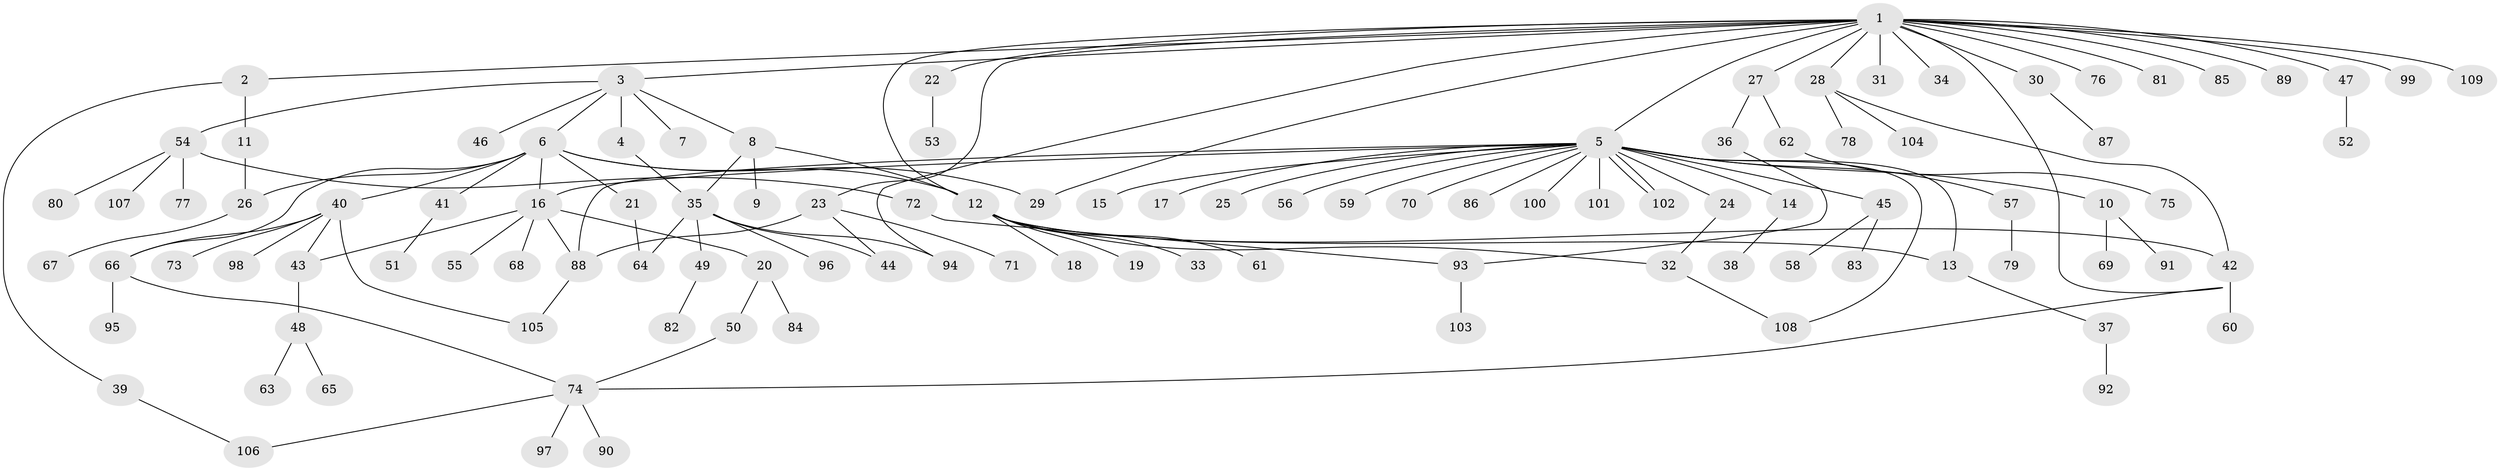 // Generated by graph-tools (version 1.1) at 2025/01/03/09/25 03:01:45]
// undirected, 109 vertices, 131 edges
graph export_dot {
graph [start="1"]
  node [color=gray90,style=filled];
  1;
  2;
  3;
  4;
  5;
  6;
  7;
  8;
  9;
  10;
  11;
  12;
  13;
  14;
  15;
  16;
  17;
  18;
  19;
  20;
  21;
  22;
  23;
  24;
  25;
  26;
  27;
  28;
  29;
  30;
  31;
  32;
  33;
  34;
  35;
  36;
  37;
  38;
  39;
  40;
  41;
  42;
  43;
  44;
  45;
  46;
  47;
  48;
  49;
  50;
  51;
  52;
  53;
  54;
  55;
  56;
  57;
  58;
  59;
  60;
  61;
  62;
  63;
  64;
  65;
  66;
  67;
  68;
  69;
  70;
  71;
  72;
  73;
  74;
  75;
  76;
  77;
  78;
  79;
  80;
  81;
  82;
  83;
  84;
  85;
  86;
  87;
  88;
  89;
  90;
  91;
  92;
  93;
  94;
  95;
  96;
  97;
  98;
  99;
  100;
  101;
  102;
  103;
  104;
  105;
  106;
  107;
  108;
  109;
  1 -- 2;
  1 -- 3;
  1 -- 5;
  1 -- 12;
  1 -- 22;
  1 -- 23;
  1 -- 27;
  1 -- 28;
  1 -- 29;
  1 -- 30;
  1 -- 31;
  1 -- 34;
  1 -- 47;
  1 -- 74;
  1 -- 76;
  1 -- 81;
  1 -- 85;
  1 -- 89;
  1 -- 94;
  1 -- 99;
  1 -- 109;
  2 -- 11;
  2 -- 39;
  3 -- 4;
  3 -- 6;
  3 -- 7;
  3 -- 8;
  3 -- 46;
  3 -- 54;
  4 -- 35;
  5 -- 10;
  5 -- 13;
  5 -- 14;
  5 -- 15;
  5 -- 16;
  5 -- 17;
  5 -- 24;
  5 -- 25;
  5 -- 45;
  5 -- 56;
  5 -- 57;
  5 -- 59;
  5 -- 70;
  5 -- 86;
  5 -- 88;
  5 -- 100;
  5 -- 101;
  5 -- 102;
  5 -- 102;
  5 -- 108;
  6 -- 12;
  6 -- 16;
  6 -- 21;
  6 -- 26;
  6 -- 29;
  6 -- 40;
  6 -- 41;
  6 -- 66;
  8 -- 9;
  8 -- 12;
  8 -- 35;
  10 -- 69;
  10 -- 91;
  11 -- 26;
  12 -- 13;
  12 -- 18;
  12 -- 19;
  12 -- 32;
  12 -- 33;
  12 -- 42;
  12 -- 61;
  13 -- 37;
  14 -- 38;
  16 -- 20;
  16 -- 43;
  16 -- 55;
  16 -- 68;
  16 -- 88;
  20 -- 50;
  20 -- 84;
  21 -- 64;
  22 -- 53;
  23 -- 44;
  23 -- 71;
  23 -- 88;
  24 -- 32;
  26 -- 67;
  27 -- 36;
  27 -- 62;
  28 -- 42;
  28 -- 78;
  28 -- 104;
  30 -- 87;
  32 -- 108;
  35 -- 44;
  35 -- 49;
  35 -- 64;
  35 -- 94;
  35 -- 96;
  36 -- 93;
  37 -- 92;
  39 -- 106;
  40 -- 43;
  40 -- 66;
  40 -- 73;
  40 -- 98;
  40 -- 105;
  41 -- 51;
  42 -- 60;
  43 -- 48;
  45 -- 58;
  45 -- 83;
  47 -- 52;
  48 -- 63;
  48 -- 65;
  49 -- 82;
  50 -- 74;
  54 -- 72;
  54 -- 77;
  54 -- 80;
  54 -- 107;
  57 -- 79;
  62 -- 75;
  66 -- 74;
  66 -- 95;
  72 -- 93;
  74 -- 90;
  74 -- 97;
  74 -- 106;
  88 -- 105;
  93 -- 103;
}
